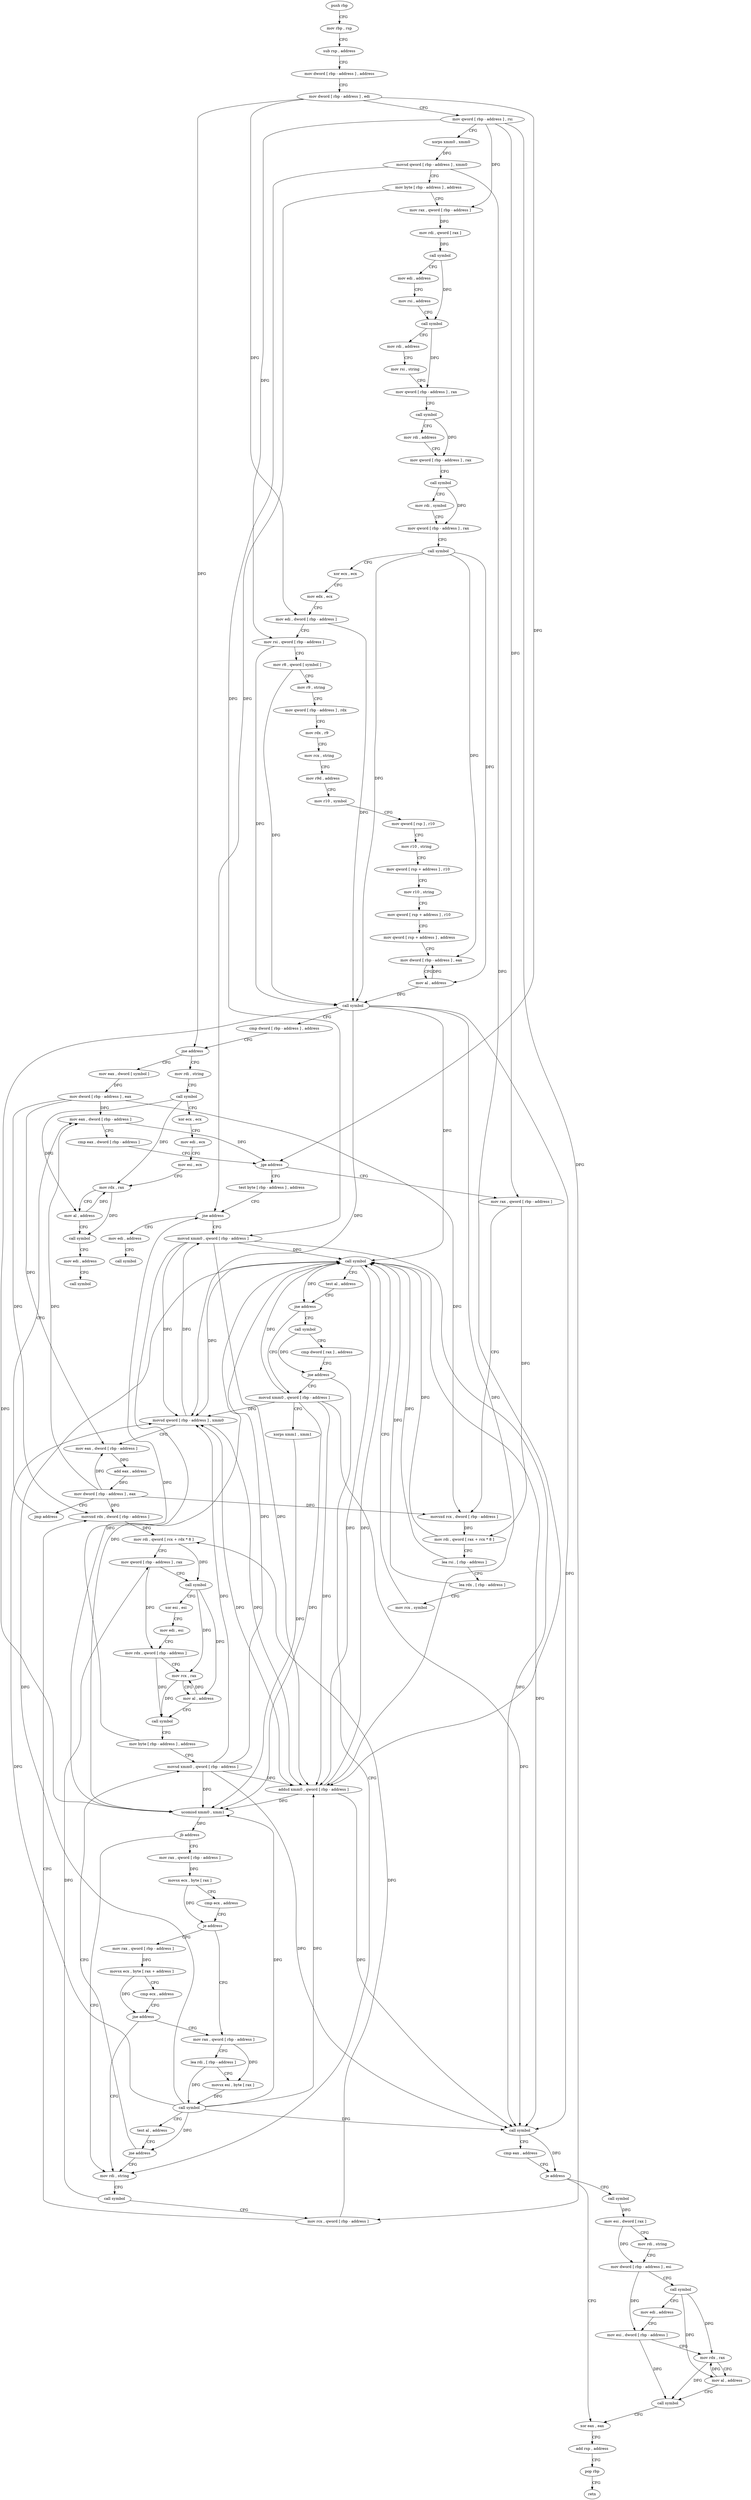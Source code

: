 digraph "func" {
"4200416" [label = "push rbp" ]
"4200417" [label = "mov rbp , rsp" ]
"4200420" [label = "sub rsp , address" ]
"4200427" [label = "mov dword [ rbp - address ] , address" ]
"4200434" [label = "mov dword [ rbp - address ] , edi" ]
"4200437" [label = "mov qword [ rbp - address ] , rsi" ]
"4200441" [label = "xorps xmm0 , xmm0" ]
"4200444" [label = "movsd qword [ rbp - address ] , xmm0" ]
"4200449" [label = "mov byte [ rbp - address ] , address" ]
"4200453" [label = "mov rax , qword [ rbp - address ]" ]
"4200457" [label = "mov rdi , qword [ rax ]" ]
"4200460" [label = "call symbol" ]
"4200465" [label = "mov edi , address" ]
"4200470" [label = "mov rsi , address" ]
"4200480" [label = "call symbol" ]
"4200485" [label = "mov rdi , address" ]
"4200495" [label = "mov rsi , string" ]
"4200505" [label = "mov qword [ rbp - address ] , rax" ]
"4200509" [label = "call symbol" ]
"4200514" [label = "mov rdi , address" ]
"4200524" [label = "mov qword [ rbp - address ] , rax" ]
"4200528" [label = "call symbol" ]
"4200533" [label = "mov rdi , symbol" ]
"4200543" [label = "mov qword [ rbp - address ] , rax" ]
"4200547" [label = "call symbol" ]
"4200552" [label = "xor ecx , ecx" ]
"4200554" [label = "mov edx , ecx" ]
"4200556" [label = "mov edi , dword [ rbp - address ]" ]
"4200559" [label = "mov rsi , qword [ rbp - address ]" ]
"4200563" [label = "mov r8 , qword [ symbol ]" ]
"4200571" [label = "mov r9 , string" ]
"4200581" [label = "mov qword [ rbp - address ] , rdx" ]
"4200585" [label = "mov rdx , r9" ]
"4200588" [label = "mov rcx , string" ]
"4200598" [label = "mov r9d , address" ]
"4200604" [label = "mov r10 , symbol" ]
"4200614" [label = "mov qword [ rsp ] , r10" ]
"4200618" [label = "mov r10 , string" ]
"4200628" [label = "mov qword [ rsp + address ] , r10" ]
"4200633" [label = "mov r10 , string" ]
"4200643" [label = "mov qword [ rsp + address ] , r10" ]
"4200648" [label = "mov qword [ rsp + address ] , address" ]
"4200657" [label = "mov dword [ rbp - address ] , eax" ]
"4200660" [label = "mov al , address" ]
"4200662" [label = "call symbol" ]
"4200667" [label = "cmp dword [ rbp - address ] , address" ]
"4200671" [label = "jne address" ]
"4200718" [label = "mov eax , dword [ symbol ]" ]
"4200677" [label = "mov rdi , string" ]
"4200725" [label = "mov dword [ rbp - address ] , eax" ]
"4200728" [label = "mov eax , dword [ rbp - address ]" ]
"4200687" [label = "call symbol" ]
"4200692" [label = "xor ecx , ecx" ]
"4200694" [label = "mov edi , ecx" ]
"4200696" [label = "mov esi , ecx" ]
"4200698" [label = "mov rdx , rax" ]
"4200701" [label = "mov al , address" ]
"4200703" [label = "call symbol" ]
"4200708" [label = "mov edi , address" ]
"4200713" [label = "call symbol" ]
"4200959" [label = "test byte [ rbp - address ] , address" ]
"4200963" [label = "jne address" ]
"4200979" [label = "movsd xmm0 , qword [ rbp - address ]" ]
"4200969" [label = "mov edi , address" ]
"4200740" [label = "mov rax , qword [ rbp - address ]" ]
"4200744" [label = "movsxd rcx , dword [ rbp - address ]" ]
"4200748" [label = "mov rdi , qword [ rax + rcx * 8 ]" ]
"4200752" [label = "lea rsi , [ rbp - address ]" ]
"4200756" [label = "lea rdx , [ rbp - address ]" ]
"4200760" [label = "mov rcx , symbol" ]
"4200770" [label = "call symbol" ]
"4200775" [label = "test al , address" ]
"4200777" [label = "jne address" ]
"4200797" [label = "movsd xmm0 , qword [ rbp - address ]" ]
"4200783" [label = "call symbol" ]
"4200984" [label = "call symbol" ]
"4200989" [label = "cmp eax , address" ]
"4200992" [label = "je address" ]
"4201041" [label = "xor eax , eax" ]
"4200998" [label = "call symbol" ]
"4200974" [label = "call symbol" ]
"4200802" [label = "xorps xmm1 , xmm1" ]
"4200805" [label = "ucomisd xmm0 , xmm1" ]
"4200809" [label = "jb address" ]
"4200872" [label = "mov rdi , string" ]
"4200815" [label = "mov rax , qword [ rbp - address ]" ]
"4200788" [label = "cmp dword [ rax ] , address" ]
"4200791" [label = "jne address" ]
"4201043" [label = "add rsp , address" ]
"4201050" [label = "pop rbp" ]
"4201051" [label = "retn" ]
"4201003" [label = "mov esi , dword [ rax ]" ]
"4201005" [label = "mov rdi , string" ]
"4201015" [label = "mov dword [ rbp - address ] , esi" ]
"4201018" [label = "call symbol" ]
"4201023" [label = "mov edi , address" ]
"4201028" [label = "mov esi , dword [ rbp - address ]" ]
"4201031" [label = "mov rdx , rax" ]
"4201034" [label = "mov al , address" ]
"4201036" [label = "call symbol" ]
"4200882" [label = "call symbol" ]
"4200887" [label = "mov rcx , qword [ rbp - address ]" ]
"4200891" [label = "movsxd rdx , dword [ rbp - address ]" ]
"4200895" [label = "mov rdi , qword [ rcx + rdx * 8 ]" ]
"4200899" [label = "mov qword [ rbp - address ] , rax" ]
"4200903" [label = "call symbol" ]
"4200908" [label = "xor esi , esi" ]
"4200910" [label = "mov edi , esi" ]
"4200912" [label = "mov rdx , qword [ rbp - address ]" ]
"4200916" [label = "mov rcx , rax" ]
"4200919" [label = "mov al , address" ]
"4200921" [label = "call symbol" ]
"4200926" [label = "mov byte [ rbp - address ] , address" ]
"4200930" [label = "movsd xmm0 , qword [ rbp - address ]" ]
"4200819" [label = "movsx ecx , byte [ rax ]" ]
"4200822" [label = "cmp ecx , address" ]
"4200825" [label = "je address" ]
"4200848" [label = "mov rax , qword [ rbp - address ]" ]
"4200831" [label = "mov rax , qword [ rbp - address ]" ]
"4200731" [label = "cmp eax , dword [ rbp - address ]" ]
"4200734" [label = "jge address" ]
"4200852" [label = "lea rdi , [ rbp - address ]" ]
"4200856" [label = "movsx esi , byte [ rax ]" ]
"4200859" [label = "call symbol" ]
"4200864" [label = "test al , address" ]
"4200866" [label = "jne address" ]
"4200835" [label = "movsx ecx , byte [ rax + address ]" ]
"4200839" [label = "cmp ecx , address" ]
"4200842" [label = "jne address" ]
"4200935" [label = "addsd xmm0 , qword [ rbp - address ]" ]
"4200940" [label = "movsd qword [ rbp - address ] , xmm0" ]
"4200945" [label = "mov eax , dword [ rbp - address ]" ]
"4200948" [label = "add eax , address" ]
"4200951" [label = "mov dword [ rbp - address ] , eax" ]
"4200954" [label = "jmp address" ]
"4200416" -> "4200417" [ label = "CFG" ]
"4200417" -> "4200420" [ label = "CFG" ]
"4200420" -> "4200427" [ label = "CFG" ]
"4200427" -> "4200434" [ label = "CFG" ]
"4200434" -> "4200437" [ label = "CFG" ]
"4200434" -> "4200556" [ label = "DFG" ]
"4200434" -> "4200671" [ label = "DFG" ]
"4200434" -> "4200734" [ label = "DFG" ]
"4200437" -> "4200441" [ label = "CFG" ]
"4200437" -> "4200453" [ label = "DFG" ]
"4200437" -> "4200559" [ label = "DFG" ]
"4200437" -> "4200740" [ label = "DFG" ]
"4200437" -> "4200887" [ label = "DFG" ]
"4200441" -> "4200444" [ label = "DFG" ]
"4200444" -> "4200449" [ label = "CFG" ]
"4200444" -> "4200979" [ label = "DFG" ]
"4200444" -> "4200935" [ label = "DFG" ]
"4200449" -> "4200453" [ label = "CFG" ]
"4200449" -> "4200963" [ label = "DFG" ]
"4200453" -> "4200457" [ label = "DFG" ]
"4200457" -> "4200460" [ label = "DFG" ]
"4200460" -> "4200465" [ label = "CFG" ]
"4200460" -> "4200480" [ label = "DFG" ]
"4200465" -> "4200470" [ label = "CFG" ]
"4200470" -> "4200480" [ label = "CFG" ]
"4200480" -> "4200485" [ label = "CFG" ]
"4200480" -> "4200505" [ label = "DFG" ]
"4200485" -> "4200495" [ label = "CFG" ]
"4200495" -> "4200505" [ label = "CFG" ]
"4200505" -> "4200509" [ label = "CFG" ]
"4200509" -> "4200514" [ label = "CFG" ]
"4200509" -> "4200524" [ label = "DFG" ]
"4200514" -> "4200524" [ label = "CFG" ]
"4200524" -> "4200528" [ label = "CFG" ]
"4200528" -> "4200533" [ label = "CFG" ]
"4200528" -> "4200543" [ label = "DFG" ]
"4200533" -> "4200543" [ label = "CFG" ]
"4200543" -> "4200547" [ label = "CFG" ]
"4200547" -> "4200552" [ label = "CFG" ]
"4200547" -> "4200657" [ label = "DFG" ]
"4200547" -> "4200660" [ label = "DFG" ]
"4200547" -> "4200662" [ label = "DFG" ]
"4200552" -> "4200554" [ label = "CFG" ]
"4200554" -> "4200556" [ label = "CFG" ]
"4200556" -> "4200559" [ label = "CFG" ]
"4200556" -> "4200662" [ label = "DFG" ]
"4200559" -> "4200563" [ label = "CFG" ]
"4200559" -> "4200662" [ label = "DFG" ]
"4200563" -> "4200571" [ label = "CFG" ]
"4200563" -> "4200662" [ label = "DFG" ]
"4200571" -> "4200581" [ label = "CFG" ]
"4200581" -> "4200585" [ label = "CFG" ]
"4200585" -> "4200588" [ label = "CFG" ]
"4200588" -> "4200598" [ label = "CFG" ]
"4200598" -> "4200604" [ label = "CFG" ]
"4200604" -> "4200614" [ label = "CFG" ]
"4200614" -> "4200618" [ label = "CFG" ]
"4200618" -> "4200628" [ label = "CFG" ]
"4200628" -> "4200633" [ label = "CFG" ]
"4200633" -> "4200643" [ label = "CFG" ]
"4200643" -> "4200648" [ label = "CFG" ]
"4200648" -> "4200657" [ label = "CFG" ]
"4200657" -> "4200660" [ label = "CFG" ]
"4200660" -> "4200662" [ label = "DFG" ]
"4200660" -> "4200657" [ label = "DFG" ]
"4200662" -> "4200667" [ label = "CFG" ]
"4200662" -> "4200770" [ label = "DFG" ]
"4200662" -> "4200984" [ label = "DFG" ]
"4200662" -> "4200805" [ label = "DFG" ]
"4200662" -> "4200935" [ label = "DFG" ]
"4200662" -> "4200940" [ label = "DFG" ]
"4200667" -> "4200671" [ label = "CFG" ]
"4200671" -> "4200718" [ label = "CFG" ]
"4200671" -> "4200677" [ label = "CFG" ]
"4200718" -> "4200725" [ label = "DFG" ]
"4200677" -> "4200687" [ label = "CFG" ]
"4200725" -> "4200728" [ label = "DFG" ]
"4200725" -> "4200744" [ label = "DFG" ]
"4200725" -> "4200891" [ label = "DFG" ]
"4200725" -> "4200945" [ label = "DFG" ]
"4200728" -> "4200731" [ label = "CFG" ]
"4200728" -> "4200734" [ label = "DFG" ]
"4200687" -> "4200692" [ label = "CFG" ]
"4200687" -> "4200698" [ label = "DFG" ]
"4200687" -> "4200701" [ label = "DFG" ]
"4200692" -> "4200694" [ label = "CFG" ]
"4200694" -> "4200696" [ label = "CFG" ]
"4200696" -> "4200698" [ label = "CFG" ]
"4200698" -> "4200701" [ label = "CFG" ]
"4200698" -> "4200703" [ label = "DFG" ]
"4200701" -> "4200703" [ label = "CFG" ]
"4200701" -> "4200698" [ label = "DFG" ]
"4200703" -> "4200708" [ label = "CFG" ]
"4200708" -> "4200713" [ label = "CFG" ]
"4200959" -> "4200963" [ label = "CFG" ]
"4200963" -> "4200979" [ label = "CFG" ]
"4200963" -> "4200969" [ label = "CFG" ]
"4200979" -> "4200984" [ label = "DFG" ]
"4200979" -> "4200770" [ label = "DFG" ]
"4200979" -> "4200805" [ label = "DFG" ]
"4200979" -> "4200935" [ label = "DFG" ]
"4200979" -> "4200940" [ label = "DFG" ]
"4200969" -> "4200974" [ label = "CFG" ]
"4200740" -> "4200744" [ label = "CFG" ]
"4200740" -> "4200748" [ label = "DFG" ]
"4200744" -> "4200748" [ label = "DFG" ]
"4200748" -> "4200752" [ label = "CFG" ]
"4200748" -> "4200770" [ label = "DFG" ]
"4200752" -> "4200756" [ label = "CFG" ]
"4200752" -> "4200770" [ label = "DFG" ]
"4200756" -> "4200760" [ label = "CFG" ]
"4200756" -> "4200770" [ label = "DFG" ]
"4200760" -> "4200770" [ label = "CFG" ]
"4200770" -> "4200775" [ label = "CFG" ]
"4200770" -> "4200777" [ label = "DFG" ]
"4200770" -> "4200984" [ label = "DFG" ]
"4200770" -> "4200805" [ label = "DFG" ]
"4200770" -> "4200935" [ label = "DFG" ]
"4200770" -> "4200940" [ label = "DFG" ]
"4200775" -> "4200777" [ label = "CFG" ]
"4200777" -> "4200797" [ label = "CFG" ]
"4200777" -> "4200783" [ label = "CFG" ]
"4200797" -> "4200802" [ label = "CFG" ]
"4200797" -> "4200770" [ label = "DFG" ]
"4200797" -> "4200984" [ label = "DFG" ]
"4200797" -> "4200805" [ label = "DFG" ]
"4200797" -> "4200935" [ label = "DFG" ]
"4200797" -> "4200940" [ label = "DFG" ]
"4200783" -> "4200788" [ label = "CFG" ]
"4200783" -> "4200791" [ label = "DFG" ]
"4200984" -> "4200989" [ label = "CFG" ]
"4200984" -> "4200992" [ label = "DFG" ]
"4200989" -> "4200992" [ label = "CFG" ]
"4200992" -> "4201041" [ label = "CFG" ]
"4200992" -> "4200998" [ label = "CFG" ]
"4201041" -> "4201043" [ label = "CFG" ]
"4200998" -> "4201003" [ label = "DFG" ]
"4200802" -> "4200805" [ label = "DFG" ]
"4200805" -> "4200809" [ label = "DFG" ]
"4200809" -> "4200872" [ label = "CFG" ]
"4200809" -> "4200815" [ label = "CFG" ]
"4200872" -> "4200882" [ label = "CFG" ]
"4200815" -> "4200819" [ label = "DFG" ]
"4200788" -> "4200791" [ label = "CFG" ]
"4200791" -> "4200872" [ label = "CFG" ]
"4200791" -> "4200797" [ label = "CFG" ]
"4201043" -> "4201050" [ label = "CFG" ]
"4201050" -> "4201051" [ label = "CFG" ]
"4201003" -> "4201005" [ label = "CFG" ]
"4201003" -> "4201015" [ label = "DFG" ]
"4201005" -> "4201015" [ label = "CFG" ]
"4201015" -> "4201018" [ label = "CFG" ]
"4201015" -> "4201028" [ label = "DFG" ]
"4201018" -> "4201023" [ label = "CFG" ]
"4201018" -> "4201031" [ label = "DFG" ]
"4201018" -> "4201034" [ label = "DFG" ]
"4201023" -> "4201028" [ label = "CFG" ]
"4201028" -> "4201031" [ label = "CFG" ]
"4201028" -> "4201036" [ label = "DFG" ]
"4201031" -> "4201034" [ label = "CFG" ]
"4201031" -> "4201036" [ label = "DFG" ]
"4201034" -> "4201036" [ label = "CFG" ]
"4201034" -> "4201031" [ label = "DFG" ]
"4201036" -> "4201041" [ label = "CFG" ]
"4200882" -> "4200887" [ label = "CFG" ]
"4200882" -> "4200899" [ label = "DFG" ]
"4200887" -> "4200891" [ label = "CFG" ]
"4200887" -> "4200895" [ label = "DFG" ]
"4200891" -> "4200895" [ label = "DFG" ]
"4200895" -> "4200899" [ label = "CFG" ]
"4200895" -> "4200903" [ label = "DFG" ]
"4200899" -> "4200903" [ label = "CFG" ]
"4200899" -> "4200912" [ label = "DFG" ]
"4200903" -> "4200908" [ label = "CFG" ]
"4200903" -> "4200916" [ label = "DFG" ]
"4200903" -> "4200919" [ label = "DFG" ]
"4200908" -> "4200910" [ label = "CFG" ]
"4200910" -> "4200912" [ label = "CFG" ]
"4200912" -> "4200916" [ label = "CFG" ]
"4200912" -> "4200921" [ label = "DFG" ]
"4200916" -> "4200919" [ label = "CFG" ]
"4200916" -> "4200921" [ label = "DFG" ]
"4200919" -> "4200921" [ label = "CFG" ]
"4200919" -> "4200916" [ label = "DFG" ]
"4200921" -> "4200926" [ label = "CFG" ]
"4200926" -> "4200930" [ label = "CFG" ]
"4200926" -> "4200963" [ label = "DFG" ]
"4200930" -> "4200935" [ label = "DFG" ]
"4200930" -> "4200770" [ label = "DFG" ]
"4200930" -> "4200984" [ label = "DFG" ]
"4200930" -> "4200805" [ label = "DFG" ]
"4200930" -> "4200940" [ label = "DFG" ]
"4200819" -> "4200822" [ label = "CFG" ]
"4200819" -> "4200825" [ label = "DFG" ]
"4200822" -> "4200825" [ label = "CFG" ]
"4200825" -> "4200848" [ label = "CFG" ]
"4200825" -> "4200831" [ label = "CFG" ]
"4200848" -> "4200852" [ label = "CFG" ]
"4200848" -> "4200856" [ label = "DFG" ]
"4200831" -> "4200835" [ label = "DFG" ]
"4200731" -> "4200734" [ label = "CFG" ]
"4200734" -> "4200959" [ label = "CFG" ]
"4200734" -> "4200740" [ label = "CFG" ]
"4200852" -> "4200856" [ label = "CFG" ]
"4200852" -> "4200859" [ label = "DFG" ]
"4200856" -> "4200859" [ label = "DFG" ]
"4200859" -> "4200864" [ label = "CFG" ]
"4200859" -> "4200770" [ label = "DFG" ]
"4200859" -> "4200984" [ label = "DFG" ]
"4200859" -> "4200940" [ label = "DFG" ]
"4200859" -> "4200866" [ label = "DFG" ]
"4200859" -> "4200805" [ label = "DFG" ]
"4200859" -> "4200935" [ label = "DFG" ]
"4200864" -> "4200866" [ label = "CFG" ]
"4200866" -> "4200930" [ label = "CFG" ]
"4200866" -> "4200872" [ label = "CFG" ]
"4200835" -> "4200839" [ label = "CFG" ]
"4200835" -> "4200842" [ label = "DFG" ]
"4200839" -> "4200842" [ label = "CFG" ]
"4200842" -> "4200872" [ label = "CFG" ]
"4200842" -> "4200848" [ label = "CFG" ]
"4200935" -> "4200940" [ label = "DFG" ]
"4200935" -> "4200770" [ label = "DFG" ]
"4200935" -> "4200984" [ label = "DFG" ]
"4200935" -> "4200805" [ label = "DFG" ]
"4200940" -> "4200945" [ label = "CFG" ]
"4200940" -> "4200979" [ label = "DFG" ]
"4200940" -> "4200935" [ label = "DFG" ]
"4200945" -> "4200948" [ label = "DFG" ]
"4200948" -> "4200951" [ label = "DFG" ]
"4200951" -> "4200954" [ label = "CFG" ]
"4200951" -> "4200728" [ label = "DFG" ]
"4200951" -> "4200744" [ label = "DFG" ]
"4200951" -> "4200891" [ label = "DFG" ]
"4200951" -> "4200945" [ label = "DFG" ]
"4200954" -> "4200728" [ label = "CFG" ]
}
